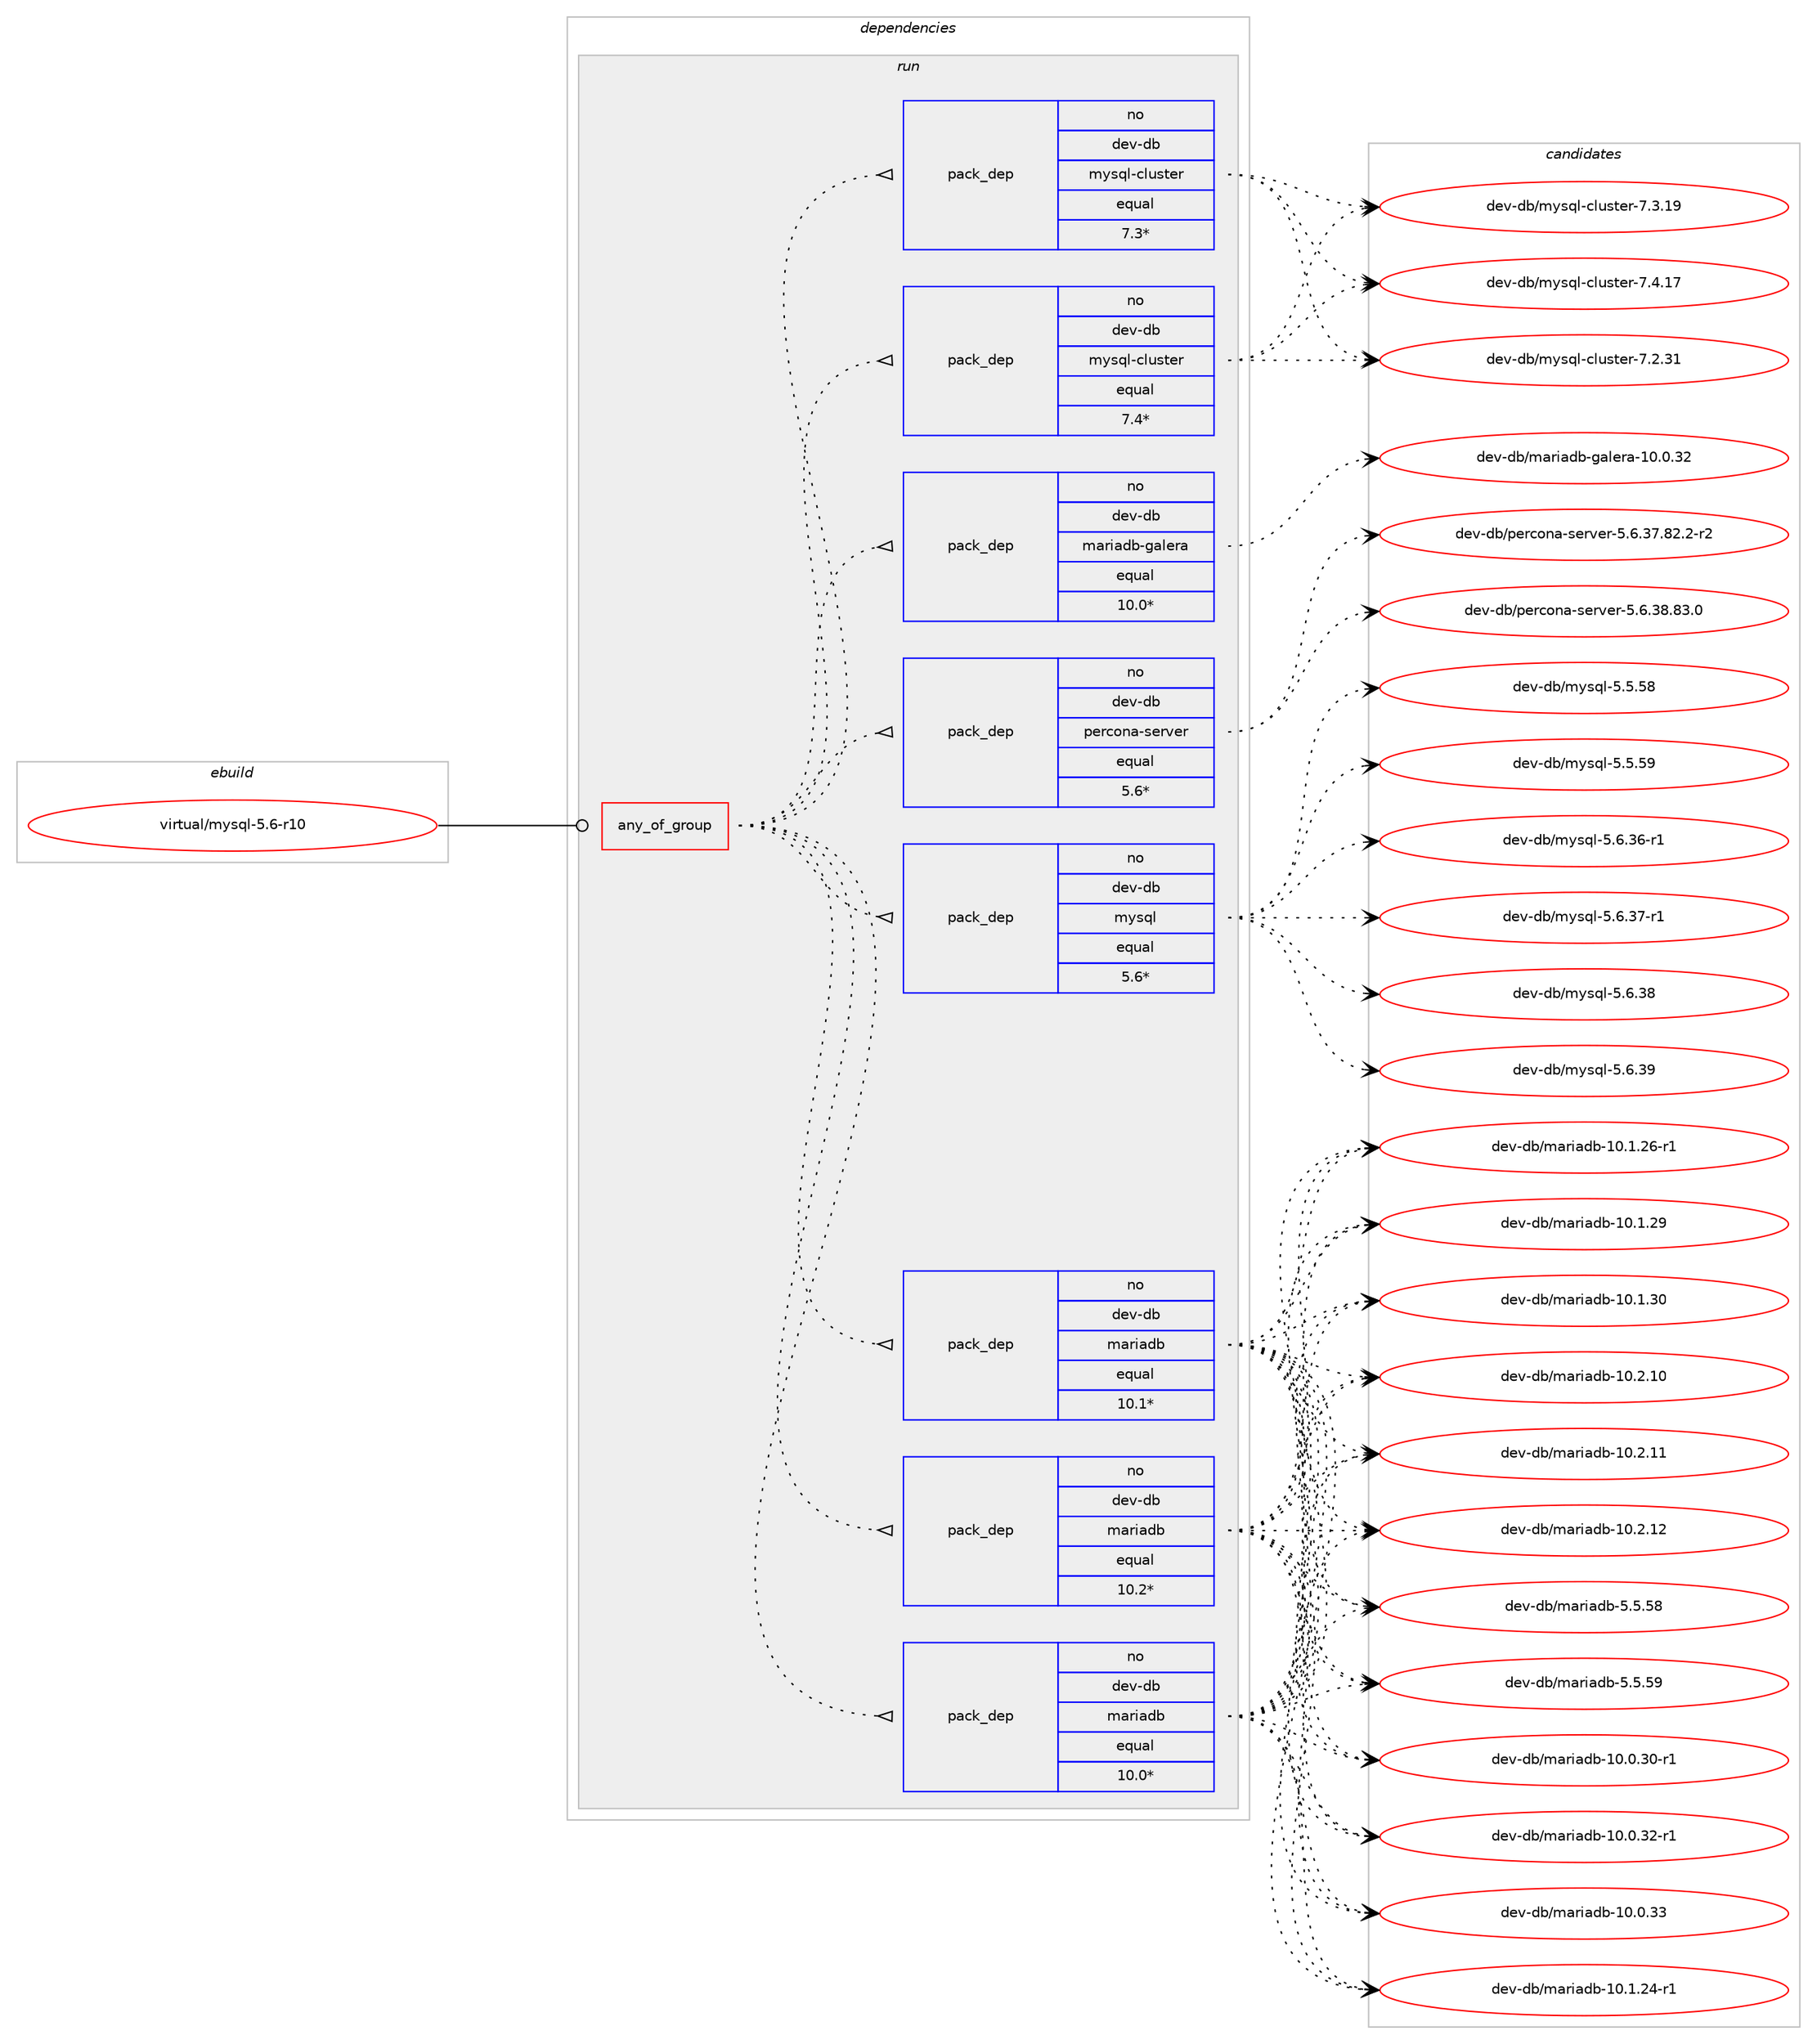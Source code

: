 digraph prolog {

# *************
# Graph options
# *************

newrank=true;
concentrate=true;
compound=true;
graph [rankdir=LR,fontname=Helvetica,fontsize=10,ranksep=1.5];#, ranksep=2.5, nodesep=0.2];
edge  [arrowhead=vee];
node  [fontname=Helvetica,fontsize=10];

# **********
# The ebuild
# **********

subgraph cluster_leftcol {
color=gray;
rank=same;
label=<<i>ebuild</i>>;
id [label="virtual/mysql-5.6-r10", color=red, width=4, href="../virtual/mysql-5.6-r10.svg"];
}

# ****************
# The dependencies
# ****************

subgraph cluster_midcol {
color=gray;
label=<<i>dependencies</i>>;
subgraph cluster_compile {
fillcolor="#eeeeee";
style=filled;
label=<<i>compile</i>>;
}
subgraph cluster_compileandrun {
fillcolor="#eeeeee";
style=filled;
label=<<i>compile and run</i>>;
}
subgraph cluster_run {
fillcolor="#eeeeee";
style=filled;
label=<<i>run</i>>;
subgraph any48 {
dependency5600 [label=<<TABLE BORDER="0" CELLBORDER="1" CELLSPACING="0" CELLPADDING="4"><TR><TD CELLPADDING="10">any_of_group</TD></TR></TABLE>>, shape=none, color=red];subgraph pack4944 {
dependency5601 [label=<<TABLE BORDER="0" CELLBORDER="1" CELLSPACING="0" CELLPADDING="4" WIDTH="220"><TR><TD ROWSPAN="6" CELLPADDING="30">pack_dep</TD></TR><TR><TD WIDTH="110">no</TD></TR><TR><TD>dev-db</TD></TR><TR><TD>mariadb</TD></TR><TR><TD>equal</TD></TR><TR><TD>10.2*</TD></TR></TABLE>>, shape=none, color=blue];
}
dependency5600:e -> dependency5601:w [weight=20,style="dotted",arrowhead="oinv"];
subgraph pack4945 {
dependency5602 [label=<<TABLE BORDER="0" CELLBORDER="1" CELLSPACING="0" CELLPADDING="4" WIDTH="220"><TR><TD ROWSPAN="6" CELLPADDING="30">pack_dep</TD></TR><TR><TD WIDTH="110">no</TD></TR><TR><TD>dev-db</TD></TR><TR><TD>mariadb</TD></TR><TR><TD>equal</TD></TR><TR><TD>10.1*</TD></TR></TABLE>>, shape=none, color=blue];
}
dependency5600:e -> dependency5602:w [weight=20,style="dotted",arrowhead="oinv"];
subgraph pack4946 {
dependency5603 [label=<<TABLE BORDER="0" CELLBORDER="1" CELLSPACING="0" CELLPADDING="4" WIDTH="220"><TR><TD ROWSPAN="6" CELLPADDING="30">pack_dep</TD></TR><TR><TD WIDTH="110">no</TD></TR><TR><TD>dev-db</TD></TR><TR><TD>mariadb</TD></TR><TR><TD>equal</TD></TR><TR><TD>10.0*</TD></TR></TABLE>>, shape=none, color=blue];
}
dependency5600:e -> dependency5603:w [weight=20,style="dotted",arrowhead="oinv"];
subgraph pack4947 {
dependency5604 [label=<<TABLE BORDER="0" CELLBORDER="1" CELLSPACING="0" CELLPADDING="4" WIDTH="220"><TR><TD ROWSPAN="6" CELLPADDING="30">pack_dep</TD></TR><TR><TD WIDTH="110">no</TD></TR><TR><TD>dev-db</TD></TR><TR><TD>mysql</TD></TR><TR><TD>equal</TD></TR><TR><TD>5.6*</TD></TR></TABLE>>, shape=none, color=blue];
}
dependency5600:e -> dependency5604:w [weight=20,style="dotted",arrowhead="oinv"];
subgraph pack4948 {
dependency5605 [label=<<TABLE BORDER="0" CELLBORDER="1" CELLSPACING="0" CELLPADDING="4" WIDTH="220"><TR><TD ROWSPAN="6" CELLPADDING="30">pack_dep</TD></TR><TR><TD WIDTH="110">no</TD></TR><TR><TD>dev-db</TD></TR><TR><TD>percona-server</TD></TR><TR><TD>equal</TD></TR><TR><TD>5.6*</TD></TR></TABLE>>, shape=none, color=blue];
}
dependency5600:e -> dependency5605:w [weight=20,style="dotted",arrowhead="oinv"];
subgraph pack4949 {
dependency5606 [label=<<TABLE BORDER="0" CELLBORDER="1" CELLSPACING="0" CELLPADDING="4" WIDTH="220"><TR><TD ROWSPAN="6" CELLPADDING="30">pack_dep</TD></TR><TR><TD WIDTH="110">no</TD></TR><TR><TD>dev-db</TD></TR><TR><TD>mariadb-galera</TD></TR><TR><TD>equal</TD></TR><TR><TD>10.0*</TD></TR></TABLE>>, shape=none, color=blue];
}
dependency5600:e -> dependency5606:w [weight=20,style="dotted",arrowhead="oinv"];
subgraph pack4950 {
dependency5607 [label=<<TABLE BORDER="0" CELLBORDER="1" CELLSPACING="0" CELLPADDING="4" WIDTH="220"><TR><TD ROWSPAN="6" CELLPADDING="30">pack_dep</TD></TR><TR><TD WIDTH="110">no</TD></TR><TR><TD>dev-db</TD></TR><TR><TD>mysql-cluster</TD></TR><TR><TD>equal</TD></TR><TR><TD>7.4*</TD></TR></TABLE>>, shape=none, color=blue];
}
dependency5600:e -> dependency5607:w [weight=20,style="dotted",arrowhead="oinv"];
subgraph pack4951 {
dependency5608 [label=<<TABLE BORDER="0" CELLBORDER="1" CELLSPACING="0" CELLPADDING="4" WIDTH="220"><TR><TD ROWSPAN="6" CELLPADDING="30">pack_dep</TD></TR><TR><TD WIDTH="110">no</TD></TR><TR><TD>dev-db</TD></TR><TR><TD>mysql-cluster</TD></TR><TR><TD>equal</TD></TR><TR><TD>7.3*</TD></TR></TABLE>>, shape=none, color=blue];
}
dependency5600:e -> dependency5608:w [weight=20,style="dotted",arrowhead="oinv"];
}
id:e -> dependency5600:w [weight=20,style="solid",arrowhead="odot"];
}
}

# **************
# The candidates
# **************

subgraph cluster_choices {
rank=same;
color=gray;
label=<<i>candidates</i>>;

subgraph choice4944 {
color=black;
nodesep=1;
choice10010111845100984710997114105971009845494846484651484511449 [label="dev-db/mariadb-10.0.30-r1", color=red, width=4,href="../dev-db/mariadb-10.0.30-r1.svg"];
choice10010111845100984710997114105971009845494846484651504511449 [label="dev-db/mariadb-10.0.32-r1", color=red, width=4,href="../dev-db/mariadb-10.0.32-r1.svg"];
choice1001011184510098471099711410597100984549484648465151 [label="dev-db/mariadb-10.0.33", color=red, width=4,href="../dev-db/mariadb-10.0.33.svg"];
choice10010111845100984710997114105971009845494846494650524511449 [label="dev-db/mariadb-10.1.24-r1", color=red, width=4,href="../dev-db/mariadb-10.1.24-r1.svg"];
choice10010111845100984710997114105971009845494846494650544511449 [label="dev-db/mariadb-10.1.26-r1", color=red, width=4,href="../dev-db/mariadb-10.1.26-r1.svg"];
choice1001011184510098471099711410597100984549484649465057 [label="dev-db/mariadb-10.1.29", color=red, width=4,href="../dev-db/mariadb-10.1.29.svg"];
choice1001011184510098471099711410597100984549484649465148 [label="dev-db/mariadb-10.1.30", color=red, width=4,href="../dev-db/mariadb-10.1.30.svg"];
choice1001011184510098471099711410597100984549484650464948 [label="dev-db/mariadb-10.2.10", color=red, width=4,href="../dev-db/mariadb-10.2.10.svg"];
choice1001011184510098471099711410597100984549484650464949 [label="dev-db/mariadb-10.2.11", color=red, width=4,href="../dev-db/mariadb-10.2.11.svg"];
choice1001011184510098471099711410597100984549484650464950 [label="dev-db/mariadb-10.2.12", color=red, width=4,href="../dev-db/mariadb-10.2.12.svg"];
choice10010111845100984710997114105971009845534653465356 [label="dev-db/mariadb-5.5.58", color=red, width=4,href="../dev-db/mariadb-5.5.58.svg"];
choice10010111845100984710997114105971009845534653465357 [label="dev-db/mariadb-5.5.59", color=red, width=4,href="../dev-db/mariadb-5.5.59.svg"];
dependency5601:e -> choice10010111845100984710997114105971009845494846484651484511449:w [style=dotted,weight="100"];
dependency5601:e -> choice10010111845100984710997114105971009845494846484651504511449:w [style=dotted,weight="100"];
dependency5601:e -> choice1001011184510098471099711410597100984549484648465151:w [style=dotted,weight="100"];
dependency5601:e -> choice10010111845100984710997114105971009845494846494650524511449:w [style=dotted,weight="100"];
dependency5601:e -> choice10010111845100984710997114105971009845494846494650544511449:w [style=dotted,weight="100"];
dependency5601:e -> choice1001011184510098471099711410597100984549484649465057:w [style=dotted,weight="100"];
dependency5601:e -> choice1001011184510098471099711410597100984549484649465148:w [style=dotted,weight="100"];
dependency5601:e -> choice1001011184510098471099711410597100984549484650464948:w [style=dotted,weight="100"];
dependency5601:e -> choice1001011184510098471099711410597100984549484650464949:w [style=dotted,weight="100"];
dependency5601:e -> choice1001011184510098471099711410597100984549484650464950:w [style=dotted,weight="100"];
dependency5601:e -> choice10010111845100984710997114105971009845534653465356:w [style=dotted,weight="100"];
dependency5601:e -> choice10010111845100984710997114105971009845534653465357:w [style=dotted,weight="100"];
}
subgraph choice4945 {
color=black;
nodesep=1;
choice10010111845100984710997114105971009845494846484651484511449 [label="dev-db/mariadb-10.0.30-r1", color=red, width=4,href="../dev-db/mariadb-10.0.30-r1.svg"];
choice10010111845100984710997114105971009845494846484651504511449 [label="dev-db/mariadb-10.0.32-r1", color=red, width=4,href="../dev-db/mariadb-10.0.32-r1.svg"];
choice1001011184510098471099711410597100984549484648465151 [label="dev-db/mariadb-10.0.33", color=red, width=4,href="../dev-db/mariadb-10.0.33.svg"];
choice10010111845100984710997114105971009845494846494650524511449 [label="dev-db/mariadb-10.1.24-r1", color=red, width=4,href="../dev-db/mariadb-10.1.24-r1.svg"];
choice10010111845100984710997114105971009845494846494650544511449 [label="dev-db/mariadb-10.1.26-r1", color=red, width=4,href="../dev-db/mariadb-10.1.26-r1.svg"];
choice1001011184510098471099711410597100984549484649465057 [label="dev-db/mariadb-10.1.29", color=red, width=4,href="../dev-db/mariadb-10.1.29.svg"];
choice1001011184510098471099711410597100984549484649465148 [label="dev-db/mariadb-10.1.30", color=red, width=4,href="../dev-db/mariadb-10.1.30.svg"];
choice1001011184510098471099711410597100984549484650464948 [label="dev-db/mariadb-10.2.10", color=red, width=4,href="../dev-db/mariadb-10.2.10.svg"];
choice1001011184510098471099711410597100984549484650464949 [label="dev-db/mariadb-10.2.11", color=red, width=4,href="../dev-db/mariadb-10.2.11.svg"];
choice1001011184510098471099711410597100984549484650464950 [label="dev-db/mariadb-10.2.12", color=red, width=4,href="../dev-db/mariadb-10.2.12.svg"];
choice10010111845100984710997114105971009845534653465356 [label="dev-db/mariadb-5.5.58", color=red, width=4,href="../dev-db/mariadb-5.5.58.svg"];
choice10010111845100984710997114105971009845534653465357 [label="dev-db/mariadb-5.5.59", color=red, width=4,href="../dev-db/mariadb-5.5.59.svg"];
dependency5602:e -> choice10010111845100984710997114105971009845494846484651484511449:w [style=dotted,weight="100"];
dependency5602:e -> choice10010111845100984710997114105971009845494846484651504511449:w [style=dotted,weight="100"];
dependency5602:e -> choice1001011184510098471099711410597100984549484648465151:w [style=dotted,weight="100"];
dependency5602:e -> choice10010111845100984710997114105971009845494846494650524511449:w [style=dotted,weight="100"];
dependency5602:e -> choice10010111845100984710997114105971009845494846494650544511449:w [style=dotted,weight="100"];
dependency5602:e -> choice1001011184510098471099711410597100984549484649465057:w [style=dotted,weight="100"];
dependency5602:e -> choice1001011184510098471099711410597100984549484649465148:w [style=dotted,weight="100"];
dependency5602:e -> choice1001011184510098471099711410597100984549484650464948:w [style=dotted,weight="100"];
dependency5602:e -> choice1001011184510098471099711410597100984549484650464949:w [style=dotted,weight="100"];
dependency5602:e -> choice1001011184510098471099711410597100984549484650464950:w [style=dotted,weight="100"];
dependency5602:e -> choice10010111845100984710997114105971009845534653465356:w [style=dotted,weight="100"];
dependency5602:e -> choice10010111845100984710997114105971009845534653465357:w [style=dotted,weight="100"];
}
subgraph choice4946 {
color=black;
nodesep=1;
choice10010111845100984710997114105971009845494846484651484511449 [label="dev-db/mariadb-10.0.30-r1", color=red, width=4,href="../dev-db/mariadb-10.0.30-r1.svg"];
choice10010111845100984710997114105971009845494846484651504511449 [label="dev-db/mariadb-10.0.32-r1", color=red, width=4,href="../dev-db/mariadb-10.0.32-r1.svg"];
choice1001011184510098471099711410597100984549484648465151 [label="dev-db/mariadb-10.0.33", color=red, width=4,href="../dev-db/mariadb-10.0.33.svg"];
choice10010111845100984710997114105971009845494846494650524511449 [label="dev-db/mariadb-10.1.24-r1", color=red, width=4,href="../dev-db/mariadb-10.1.24-r1.svg"];
choice10010111845100984710997114105971009845494846494650544511449 [label="dev-db/mariadb-10.1.26-r1", color=red, width=4,href="../dev-db/mariadb-10.1.26-r1.svg"];
choice1001011184510098471099711410597100984549484649465057 [label="dev-db/mariadb-10.1.29", color=red, width=4,href="../dev-db/mariadb-10.1.29.svg"];
choice1001011184510098471099711410597100984549484649465148 [label="dev-db/mariadb-10.1.30", color=red, width=4,href="../dev-db/mariadb-10.1.30.svg"];
choice1001011184510098471099711410597100984549484650464948 [label="dev-db/mariadb-10.2.10", color=red, width=4,href="../dev-db/mariadb-10.2.10.svg"];
choice1001011184510098471099711410597100984549484650464949 [label="dev-db/mariadb-10.2.11", color=red, width=4,href="../dev-db/mariadb-10.2.11.svg"];
choice1001011184510098471099711410597100984549484650464950 [label="dev-db/mariadb-10.2.12", color=red, width=4,href="../dev-db/mariadb-10.2.12.svg"];
choice10010111845100984710997114105971009845534653465356 [label="dev-db/mariadb-5.5.58", color=red, width=4,href="../dev-db/mariadb-5.5.58.svg"];
choice10010111845100984710997114105971009845534653465357 [label="dev-db/mariadb-5.5.59", color=red, width=4,href="../dev-db/mariadb-5.5.59.svg"];
dependency5603:e -> choice10010111845100984710997114105971009845494846484651484511449:w [style=dotted,weight="100"];
dependency5603:e -> choice10010111845100984710997114105971009845494846484651504511449:w [style=dotted,weight="100"];
dependency5603:e -> choice1001011184510098471099711410597100984549484648465151:w [style=dotted,weight="100"];
dependency5603:e -> choice10010111845100984710997114105971009845494846494650524511449:w [style=dotted,weight="100"];
dependency5603:e -> choice10010111845100984710997114105971009845494846494650544511449:w [style=dotted,weight="100"];
dependency5603:e -> choice1001011184510098471099711410597100984549484649465057:w [style=dotted,weight="100"];
dependency5603:e -> choice1001011184510098471099711410597100984549484649465148:w [style=dotted,weight="100"];
dependency5603:e -> choice1001011184510098471099711410597100984549484650464948:w [style=dotted,weight="100"];
dependency5603:e -> choice1001011184510098471099711410597100984549484650464949:w [style=dotted,weight="100"];
dependency5603:e -> choice1001011184510098471099711410597100984549484650464950:w [style=dotted,weight="100"];
dependency5603:e -> choice10010111845100984710997114105971009845534653465356:w [style=dotted,weight="100"];
dependency5603:e -> choice10010111845100984710997114105971009845534653465357:w [style=dotted,weight="100"];
}
subgraph choice4947 {
color=black;
nodesep=1;
choice10010111845100984710912111511310845534653465356 [label="dev-db/mysql-5.5.58", color=red, width=4,href="../dev-db/mysql-5.5.58.svg"];
choice10010111845100984710912111511310845534653465357 [label="dev-db/mysql-5.5.59", color=red, width=4,href="../dev-db/mysql-5.5.59.svg"];
choice100101118451009847109121115113108455346544651544511449 [label="dev-db/mysql-5.6.36-r1", color=red, width=4,href="../dev-db/mysql-5.6.36-r1.svg"];
choice100101118451009847109121115113108455346544651554511449 [label="dev-db/mysql-5.6.37-r1", color=red, width=4,href="../dev-db/mysql-5.6.37-r1.svg"];
choice10010111845100984710912111511310845534654465156 [label="dev-db/mysql-5.6.38", color=red, width=4,href="../dev-db/mysql-5.6.38.svg"];
choice10010111845100984710912111511310845534654465157 [label="dev-db/mysql-5.6.39", color=red, width=4,href="../dev-db/mysql-5.6.39.svg"];
dependency5604:e -> choice10010111845100984710912111511310845534653465356:w [style=dotted,weight="100"];
dependency5604:e -> choice10010111845100984710912111511310845534653465357:w [style=dotted,weight="100"];
dependency5604:e -> choice100101118451009847109121115113108455346544651544511449:w [style=dotted,weight="100"];
dependency5604:e -> choice100101118451009847109121115113108455346544651554511449:w [style=dotted,weight="100"];
dependency5604:e -> choice10010111845100984710912111511310845534654465156:w [style=dotted,weight="100"];
dependency5604:e -> choice10010111845100984710912111511310845534654465157:w [style=dotted,weight="100"];
}
subgraph choice4948 {
color=black;
nodesep=1;
choice1001011184510098471121011149911111097451151011141181011144553465446515546565046504511450 [label="dev-db/percona-server-5.6.37.82.2-r2", color=red, width=4,href="../dev-db/percona-server-5.6.37.82.2-r2.svg"];
choice100101118451009847112101114991111109745115101114118101114455346544651564656514648 [label="dev-db/percona-server-5.6.38.83.0", color=red, width=4,href="../dev-db/percona-server-5.6.38.83.0.svg"];
dependency5605:e -> choice1001011184510098471121011149911111097451151011141181011144553465446515546565046504511450:w [style=dotted,weight="100"];
dependency5605:e -> choice100101118451009847112101114991111109745115101114118101114455346544651564656514648:w [style=dotted,weight="100"];
}
subgraph choice4949 {
color=black;
nodesep=1;
choice1001011184510098471099711410597100984510397108101114974549484648465150 [label="dev-db/mariadb-galera-10.0.32", color=red, width=4,href="../dev-db/mariadb-galera-10.0.32.svg"];
dependency5606:e -> choice1001011184510098471099711410597100984510397108101114974549484648465150:w [style=dotted,weight="100"];
}
subgraph choice4950 {
color=black;
nodesep=1;
choice100101118451009847109121115113108459910811711511610111445554650465149 [label="dev-db/mysql-cluster-7.2.31", color=red, width=4,href="../dev-db/mysql-cluster-7.2.31.svg"];
choice100101118451009847109121115113108459910811711511610111445554651464957 [label="dev-db/mysql-cluster-7.3.19", color=red, width=4,href="../dev-db/mysql-cluster-7.3.19.svg"];
choice100101118451009847109121115113108459910811711511610111445554652464955 [label="dev-db/mysql-cluster-7.4.17", color=red, width=4,href="../dev-db/mysql-cluster-7.4.17.svg"];
dependency5607:e -> choice100101118451009847109121115113108459910811711511610111445554650465149:w [style=dotted,weight="100"];
dependency5607:e -> choice100101118451009847109121115113108459910811711511610111445554651464957:w [style=dotted,weight="100"];
dependency5607:e -> choice100101118451009847109121115113108459910811711511610111445554652464955:w [style=dotted,weight="100"];
}
subgraph choice4951 {
color=black;
nodesep=1;
choice100101118451009847109121115113108459910811711511610111445554650465149 [label="dev-db/mysql-cluster-7.2.31", color=red, width=4,href="../dev-db/mysql-cluster-7.2.31.svg"];
choice100101118451009847109121115113108459910811711511610111445554651464957 [label="dev-db/mysql-cluster-7.3.19", color=red, width=4,href="../dev-db/mysql-cluster-7.3.19.svg"];
choice100101118451009847109121115113108459910811711511610111445554652464955 [label="dev-db/mysql-cluster-7.4.17", color=red, width=4,href="../dev-db/mysql-cluster-7.4.17.svg"];
dependency5608:e -> choice100101118451009847109121115113108459910811711511610111445554650465149:w [style=dotted,weight="100"];
dependency5608:e -> choice100101118451009847109121115113108459910811711511610111445554651464957:w [style=dotted,weight="100"];
dependency5608:e -> choice100101118451009847109121115113108459910811711511610111445554652464955:w [style=dotted,weight="100"];
}
}

}

